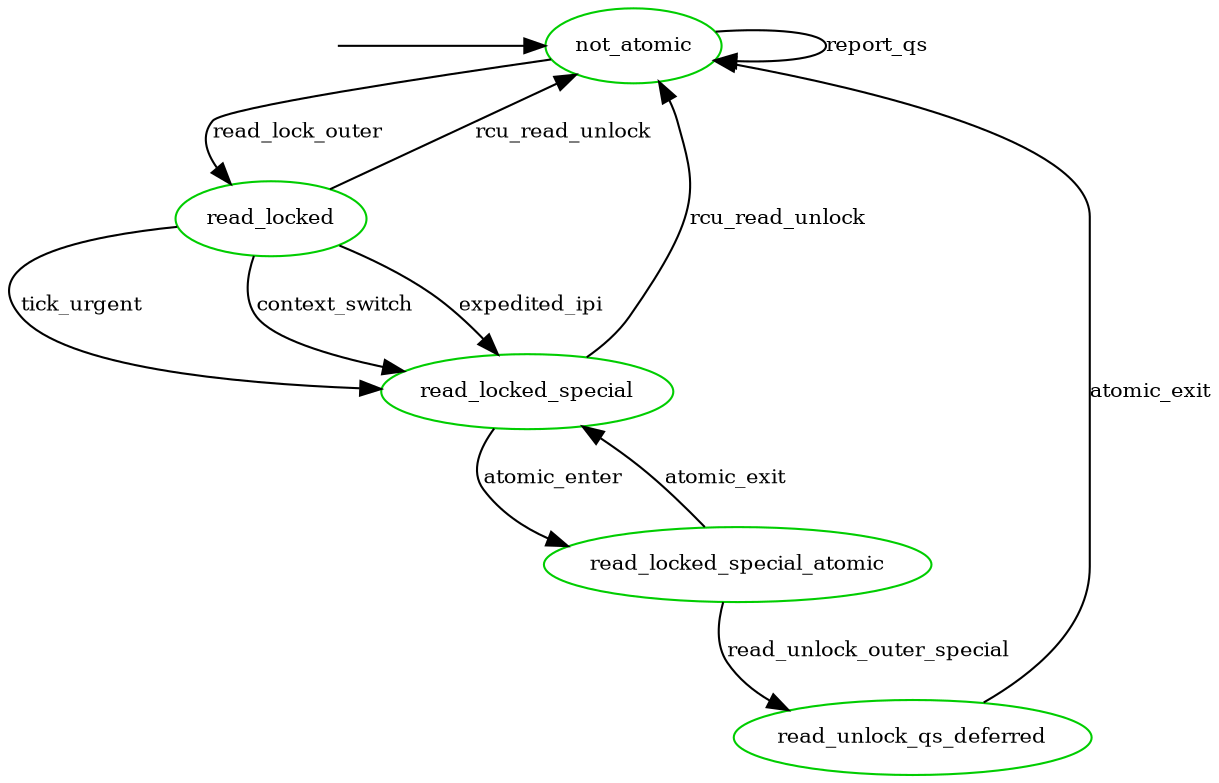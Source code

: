 digraph state_automaton {
	center = true;
	// size = "700,800";
	nodesep = 0.7;
	{node [shape = plaintext, style=invis, label=""] "__init_not_atomic"};
	node [shape = ellipse, fontsize=10, color = green3];
	edge [fontsize=10];

	"__init_not_atomic" -> "not_atomic";

	/* Handling for read-lock, pirq dis, read-unlock, pirq en */
	"not_atomic" [label = "not_atomic"]; 
	"read_locked" [label = "read_locked"]; 
	"read_locked_special" [label = "read_locked_special"]; 
	"read_locked_special_atomic" [label = "read_locked_special_atomic"]; 
	"read_unlock_qs_deferred" [label = "read_unlock_qs_deferred"]; 

	"not_atomic" -> "not_atomic" [ label = "report_qs" ];
	"not_atomic" -> "read_locked" [ label = "read_lock_outer" ];

	"read_locked" -> "not_atomic" [ label = "rcu_read_unlock" ];
	"read_locked" -> "read_locked_special" [ label = "tick_urgent" ];
	"read_locked" -> "read_locked_special" [ label = "context_switch" ];
	"read_locked" -> "read_locked_special" [ label = "expedited_ipi" ];

	"read_locked_special" -> "not_atomic" [ label = "rcu_read_unlock" ];

	"read_locked_special" -> "read_locked_special_atomic" [ label = "atomic_enter" ];
	"read_locked_special_atomic" -> "read_locked_special" [ label = "atomic_exit" ];

	"read_locked_special_atomic" -> "read_unlock_qs_deferred" [ label = "read_unlock_outer_special" ];

	"read_unlock_qs_deferred" -> "not_atomic" [ label = "atomic_exit" ];

	{ rank = min ;
		"__init_not_atomic";
		"not_atomic";
	}
}
